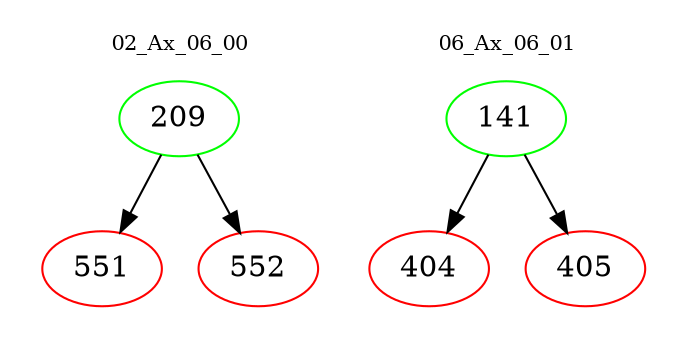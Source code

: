 digraph{
subgraph cluster_0 {
color = white
label = "02_Ax_06_00";
fontsize=10;
T0_209 [label="209", color="green"]
T0_209 -> T0_551 [color="black"]
T0_551 [label="551", color="red"]
T0_209 -> T0_552 [color="black"]
T0_552 [label="552", color="red"]
}
subgraph cluster_1 {
color = white
label = "06_Ax_06_01";
fontsize=10;
T1_141 [label="141", color="green"]
T1_141 -> T1_404 [color="black"]
T1_404 [label="404", color="red"]
T1_141 -> T1_405 [color="black"]
T1_405 [label="405", color="red"]
}
}
